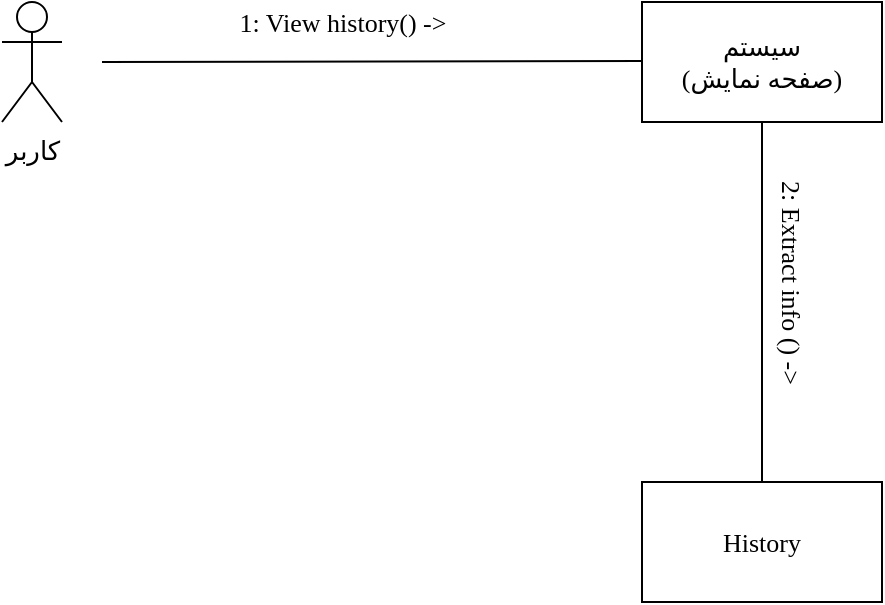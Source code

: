 <mxfile version="14.8.0" type="github">
  <diagram id="j3kf6-kwGtHO6qJUJ_Xv" name="Page-1">
    <mxGraphModel dx="782" dy="436" grid="1" gridSize="10" guides="1" tooltips="1" connect="1" arrows="1" fold="1" page="1" pageScale="1" pageWidth="850" pageHeight="1100" math="0" shadow="0">
      <root>
        <mxCell id="0" />
        <mxCell id="1" parent="0" />
        <mxCell id="r5GDrA9CvsMBpwbzS1Ia-1" value="&lt;font face=&quot;Times New Roman&quot;&gt;&lt;span style=&quot;font-size: 13px&quot;&gt;کاربر&lt;/span&gt;&lt;/font&gt;" style="shape=umlActor;verticalLabelPosition=bottom;verticalAlign=top;html=1;outlineConnect=0;" parent="1" vertex="1">
          <mxGeometry x="230" y="170" width="30" height="60" as="geometry" />
        </mxCell>
        <mxCell id="r5GDrA9CvsMBpwbzS1Ia-2" value="&lt;font face=&quot;B Zar&quot; style=&quot;font-size: 13px&quot;&gt;سیستم &lt;br&gt;(صفحه نمایش)&lt;/font&gt;" style="rounded=0;whiteSpace=wrap;html=1;" parent="1" vertex="1">
          <mxGeometry x="550" y="170" width="120" height="60" as="geometry" />
        </mxCell>
        <mxCell id="r5GDrA9CvsMBpwbzS1Ia-3" value="" style="endArrow=none;html=1;" parent="1" edge="1">
          <mxGeometry width="50" height="50" relative="1" as="geometry">
            <mxPoint x="280" y="200" as="sourcePoint" />
            <mxPoint x="550" y="199.5" as="targetPoint" />
          </mxGeometry>
        </mxCell>
        <mxCell id="r5GDrA9CvsMBpwbzS1Ia-4" value="&lt;font face=&quot;Times New Roman&quot; style=&quot;font-size: 13px&quot;&gt;1: View history() -&amp;gt;&lt;/font&gt;" style="text;html=1;align=center;verticalAlign=middle;resizable=0;points=[];autosize=1;" parent="1" vertex="1">
          <mxGeometry x="340" y="170" width="120" height="20" as="geometry" />
        </mxCell>
        <mxCell id="r5GDrA9CvsMBpwbzS1Ia-5" value="&lt;font face=&quot;Times New Roman&quot; style=&quot;font-size: 13px&quot;&gt;History&lt;/font&gt;" style="rounded=0;whiteSpace=wrap;html=1;" parent="1" vertex="1">
          <mxGeometry x="550" y="410" width="120" height="60" as="geometry" />
        </mxCell>
        <mxCell id="r5GDrA9CvsMBpwbzS1Ia-6" value="" style="endArrow=none;html=1;exitX=0.5;exitY=0;exitDx=0;exitDy=0;entryX=0.5;entryY=1;entryDx=0;entryDy=0;" parent="1" source="r5GDrA9CvsMBpwbzS1Ia-5" target="r5GDrA9CvsMBpwbzS1Ia-2" edge="1">
          <mxGeometry width="50" height="50" relative="1" as="geometry">
            <mxPoint x="380" y="270" as="sourcePoint" />
            <mxPoint x="430" y="220" as="targetPoint" />
          </mxGeometry>
        </mxCell>
        <mxCell id="r5GDrA9CvsMBpwbzS1Ia-7" value="&lt;font face=&quot;Times New Roman&quot; style=&quot;font-size: 13px&quot;&gt;2: Extract info () -&amp;gt;&lt;/font&gt;" style="text;html=1;align=center;verticalAlign=middle;resizable=0;points=[];autosize=1;rotation=90;" parent="1" vertex="1">
          <mxGeometry x="565" y="300" width="120" height="20" as="geometry" />
        </mxCell>
      </root>
    </mxGraphModel>
  </diagram>
</mxfile>
